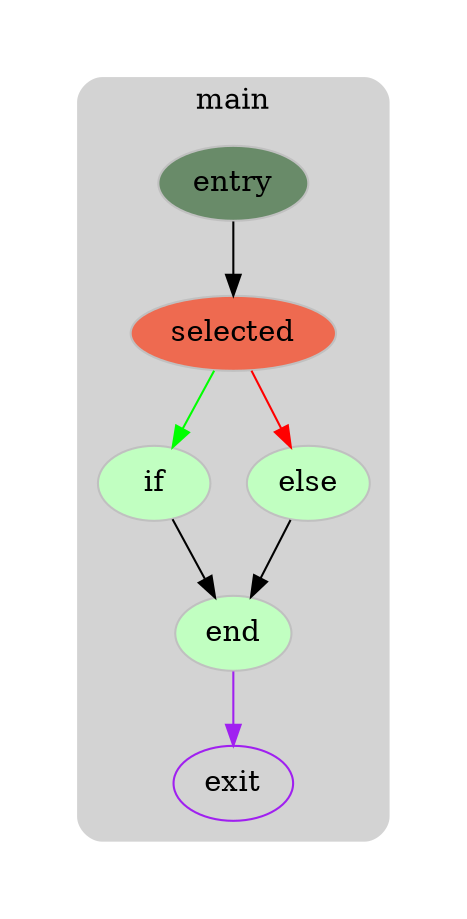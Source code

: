 digraph G {
  compound=true
  subgraph cluster_ {
    peripheries=0
    margin=10
    subgraph cluster_0_wrapper {
      peripheries=0
      margin=15
      subgraph cluster_0 {
        label="main"
        color=darkgray
        style=rounded
        bgcolor=lightgray
        margin=10
        cluster_0_0[label="entry",shape=oval,color=blue,rank=source,style=filled,fillcolor="darkseagreen4",color=gray]
        cluster_0_1[label="selected",shape=oval,style=filled,fillcolor="coral2",color=gray]
        cluster_0_2[label="if",shape=oval,style=filled,fillcolor="darkseagreen1",color=gray]
        cluster_0_3[label="else",shape=oval,style=filled,fillcolor="darkseagreen1",color=gray]
        cluster_0_4[label="end",shape=oval,style=filled,fillcolor="darkseagreen1",color=gray]
        cluster_0_exit[label=exit,color=purple,rank=sink]
        cluster_0_0 -> cluster_0_1
        cluster_0_1 -> cluster_0_2 [color=green]
        cluster_0_1 -> cluster_0_3 [color=red]
        cluster_0_2 -> cluster_0_4
        cluster_0_3 -> cluster_0_4
        cluster_0_4 -> cluster_0_exit [color=purple]
      }
    }
  }
}
